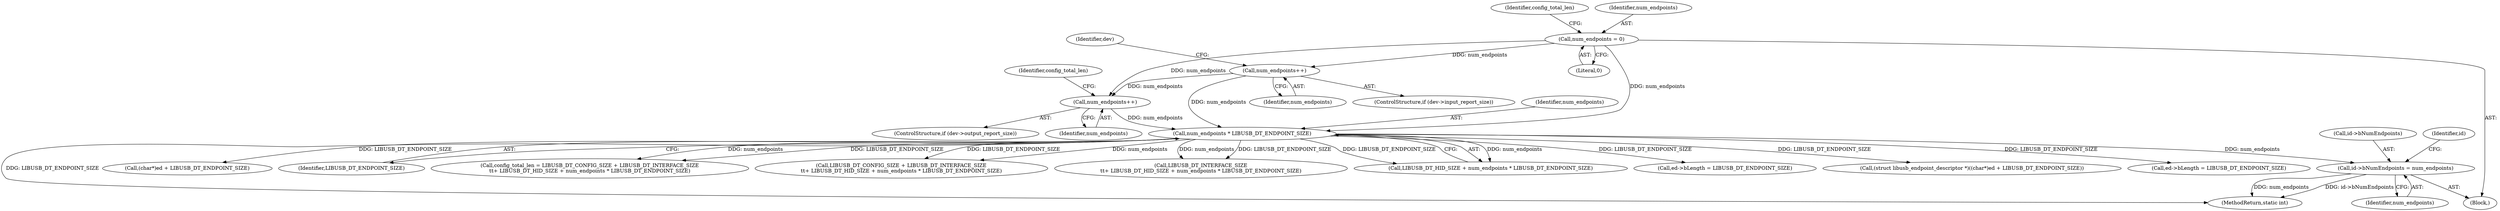 digraph "1_Chrome_ac149a8d4371c0e01e0934fdd57b09e86f96b5b9_0@pointer" {
"1000239" [label="(Call,id->bNumEndpoints = num_endpoints)"];
"1000140" [label="(Call,num_endpoints * LIBUSB_DT_ENDPOINT_SIZE)"];
"1000124" [label="(Call,num_endpoints++)"];
"1000107" [label="(Call,num_endpoints = 0)"];
"1000130" [label="(Call,num_endpoints++)"];
"1000138" [label="(Call,LIBUSB_DT_HID_SIZE + num_endpoints * LIBUSB_DT_ENDPOINT_SIZE)"];
"1000126" [label="(ControlStructure,if (dev->output_report_size))"];
"1000277" [label="(Call,ed->bLength = LIBUSB_DT_ENDPOINT_SIZE)"];
"1000124" [label="(Call,num_endpoints++)"];
"1000313" [label="(Call,(struct libusb_endpoint_descriptor *)((char*)ed + LIBUSB_DT_ENDPOINT_SIZE))"];
"1000107" [label="(Call,num_endpoints = 0)"];
"1000239" [label="(Call,id->bNumEndpoints = num_endpoints)"];
"1000132" [label="(Call,config_total_len = LIBUSB_DT_CONFIG_SIZE + LIBUSB_DT_INTERFACE_SIZE\n\t\t+ LIBUSB_DT_HID_SIZE + num_endpoints * LIBUSB_DT_ENDPOINT_SIZE)"];
"1000112" [label="(Identifier,config_total_len)"];
"1000130" [label="(Call,num_endpoints++)"];
"1000105" [label="(Block,)"];
"1000140" [label="(Call,num_endpoints * LIBUSB_DT_ENDPOINT_SIZE)"];
"1000375" [label="(MethodReturn,static int)"];
"1000325" [label="(Call,ed->bLength = LIBUSB_DT_ENDPOINT_SIZE)"];
"1000131" [label="(Identifier,num_endpoints)"];
"1000136" [label="(Call,LIBUSB_DT_INTERFACE_SIZE\n\t\t+ LIBUSB_DT_HID_SIZE + num_endpoints * LIBUSB_DT_ENDPOINT_SIZE)"];
"1000133" [label="(Identifier,config_total_len)"];
"1000120" [label="(ControlStructure,if (dev->input_report_size))"];
"1000315" [label="(Call,(char*)ed + LIBUSB_DT_ENDPOINT_SIZE)"];
"1000142" [label="(Identifier,LIBUSB_DT_ENDPOINT_SIZE)"];
"1000109" [label="(Literal,0)"];
"1000108" [label="(Identifier,num_endpoints)"];
"1000141" [label="(Identifier,num_endpoints)"];
"1000246" [label="(Identifier,id)"];
"1000243" [label="(Identifier,num_endpoints)"];
"1000240" [label="(Call,id->bNumEndpoints)"];
"1000125" [label="(Identifier,num_endpoints)"];
"1000128" [label="(Identifier,dev)"];
"1000134" [label="(Call,LIBUSB_DT_CONFIG_SIZE + LIBUSB_DT_INTERFACE_SIZE\n\t\t+ LIBUSB_DT_HID_SIZE + num_endpoints * LIBUSB_DT_ENDPOINT_SIZE)"];
"1000239" -> "1000105"  [label="AST: "];
"1000239" -> "1000243"  [label="CFG: "];
"1000240" -> "1000239"  [label="AST: "];
"1000243" -> "1000239"  [label="AST: "];
"1000246" -> "1000239"  [label="CFG: "];
"1000239" -> "1000375"  [label="DDG: id->bNumEndpoints"];
"1000239" -> "1000375"  [label="DDG: num_endpoints"];
"1000140" -> "1000239"  [label="DDG: num_endpoints"];
"1000140" -> "1000138"  [label="AST: "];
"1000140" -> "1000142"  [label="CFG: "];
"1000141" -> "1000140"  [label="AST: "];
"1000142" -> "1000140"  [label="AST: "];
"1000138" -> "1000140"  [label="CFG: "];
"1000140" -> "1000375"  [label="DDG: LIBUSB_DT_ENDPOINT_SIZE"];
"1000140" -> "1000132"  [label="DDG: num_endpoints"];
"1000140" -> "1000132"  [label="DDG: LIBUSB_DT_ENDPOINT_SIZE"];
"1000140" -> "1000134"  [label="DDG: num_endpoints"];
"1000140" -> "1000134"  [label="DDG: LIBUSB_DT_ENDPOINT_SIZE"];
"1000140" -> "1000136"  [label="DDG: num_endpoints"];
"1000140" -> "1000136"  [label="DDG: LIBUSB_DT_ENDPOINT_SIZE"];
"1000140" -> "1000138"  [label="DDG: num_endpoints"];
"1000140" -> "1000138"  [label="DDG: LIBUSB_DT_ENDPOINT_SIZE"];
"1000124" -> "1000140"  [label="DDG: num_endpoints"];
"1000107" -> "1000140"  [label="DDG: num_endpoints"];
"1000130" -> "1000140"  [label="DDG: num_endpoints"];
"1000140" -> "1000277"  [label="DDG: LIBUSB_DT_ENDPOINT_SIZE"];
"1000140" -> "1000313"  [label="DDG: LIBUSB_DT_ENDPOINT_SIZE"];
"1000140" -> "1000315"  [label="DDG: LIBUSB_DT_ENDPOINT_SIZE"];
"1000140" -> "1000325"  [label="DDG: LIBUSB_DT_ENDPOINT_SIZE"];
"1000124" -> "1000120"  [label="AST: "];
"1000124" -> "1000125"  [label="CFG: "];
"1000125" -> "1000124"  [label="AST: "];
"1000128" -> "1000124"  [label="CFG: "];
"1000107" -> "1000124"  [label="DDG: num_endpoints"];
"1000124" -> "1000130"  [label="DDG: num_endpoints"];
"1000107" -> "1000105"  [label="AST: "];
"1000107" -> "1000109"  [label="CFG: "];
"1000108" -> "1000107"  [label="AST: "];
"1000109" -> "1000107"  [label="AST: "];
"1000112" -> "1000107"  [label="CFG: "];
"1000107" -> "1000130"  [label="DDG: num_endpoints"];
"1000130" -> "1000126"  [label="AST: "];
"1000130" -> "1000131"  [label="CFG: "];
"1000131" -> "1000130"  [label="AST: "];
"1000133" -> "1000130"  [label="CFG: "];
}
